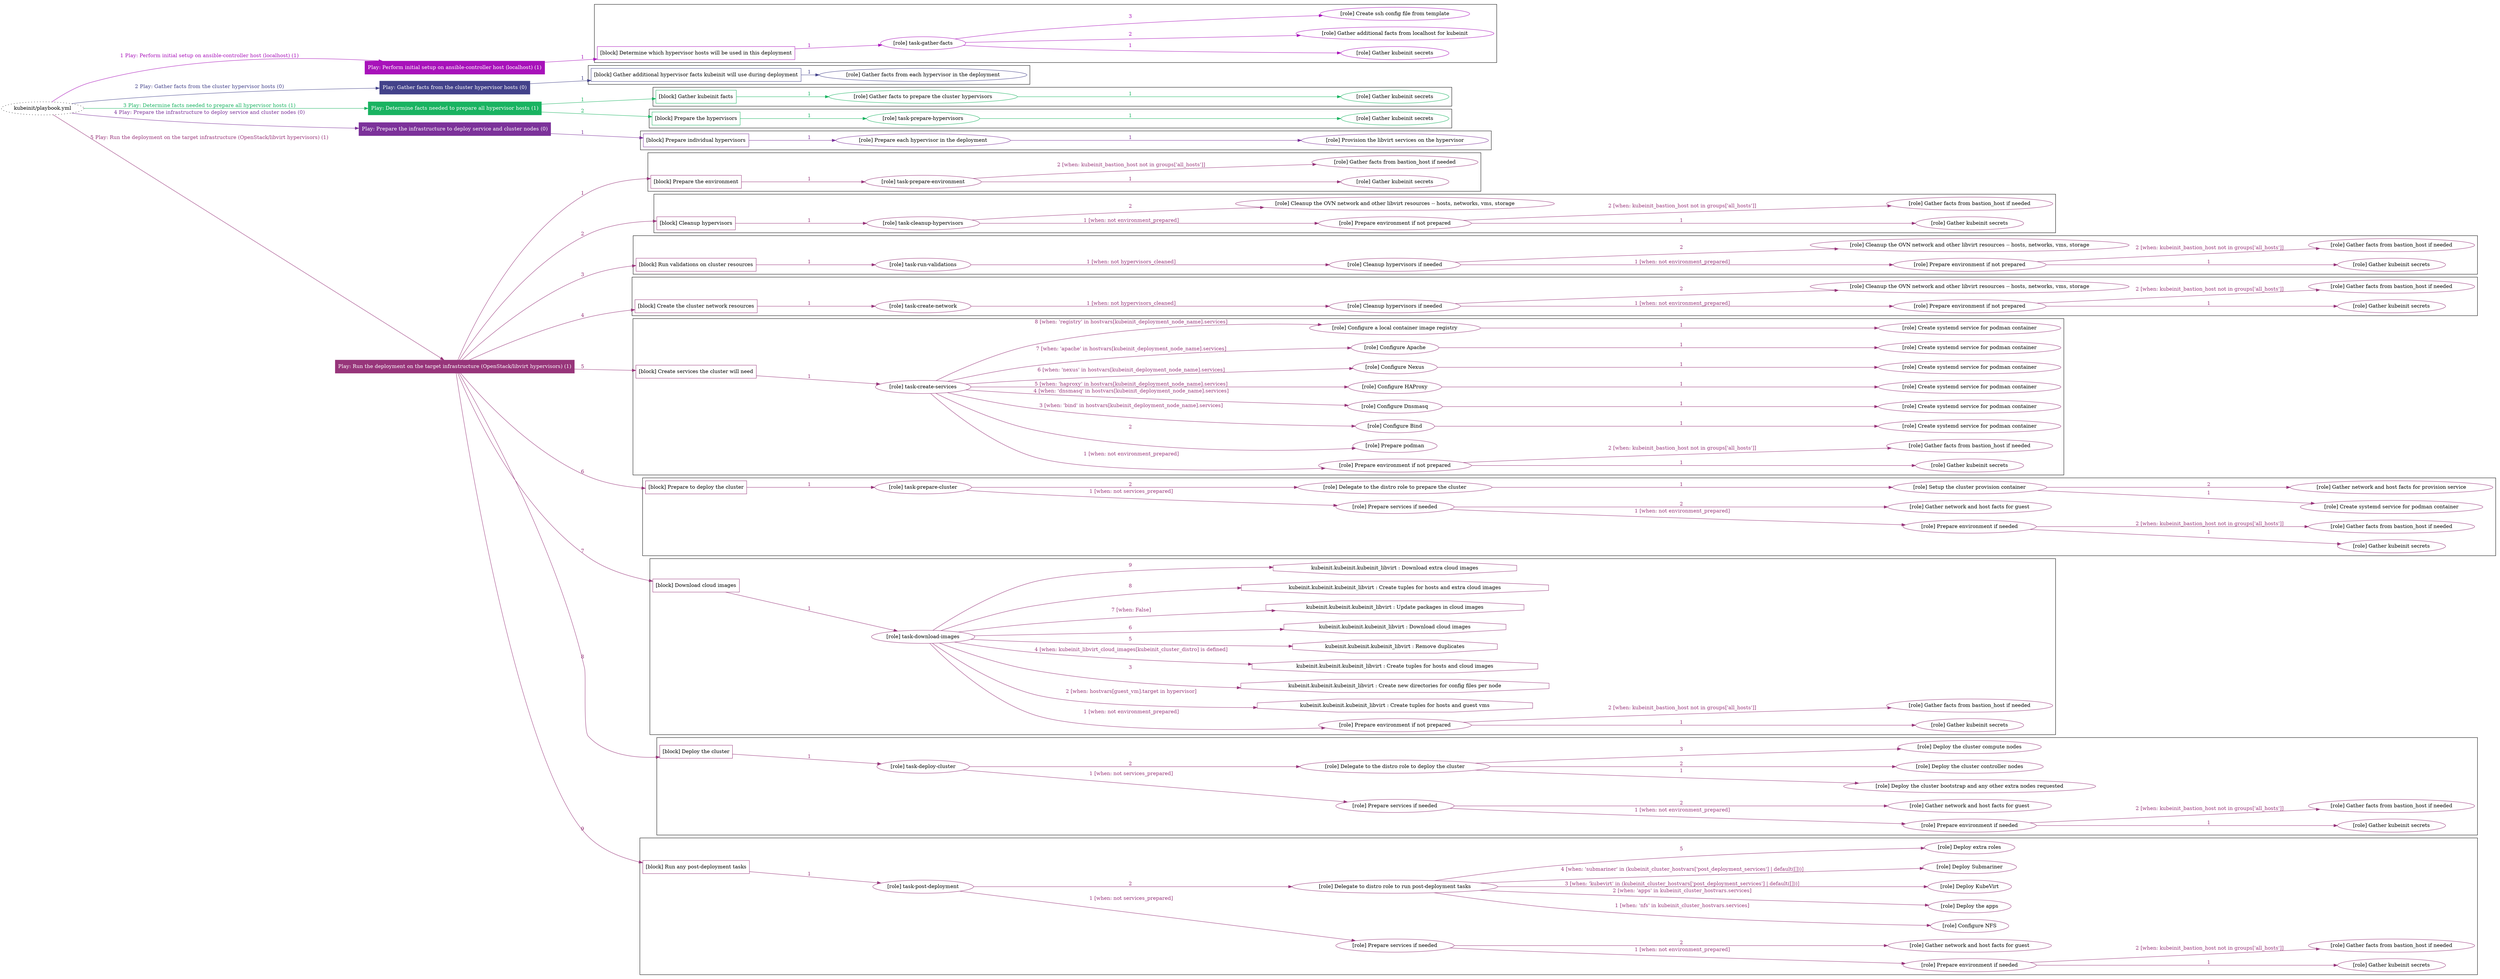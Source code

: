 digraph {
	graph [concentrate=true ordering=in rankdir=LR ratio=fill]
	edge [esep=5 sep=10]
	"kubeinit/playbook.yml" [URL="/home/runner/work/kubeinit/kubeinit/kubeinit/playbook.yml" id=playbook_7c2cb557 style=dotted]
	"kubeinit/playbook.yml" -> play_f5913c04 [label="1 Play: Perform initial setup on ansible-controller host (localhost) (1)" color="#a812ba" fontcolor="#a812ba" id=edge_play_f5913c04 labeltooltip="1 Play: Perform initial setup on ansible-controller host (localhost) (1)" tooltip="1 Play: Perform initial setup on ansible-controller host (localhost) (1)"]
	subgraph "Play: Perform initial setup on ansible-controller host (localhost) (1)" {
		play_f5913c04 [label="Play: Perform initial setup on ansible-controller host (localhost) (1)" URL="/home/runner/work/kubeinit/kubeinit/kubeinit/playbook.yml" color="#a812ba" fontcolor="#ffffff" id=play_f5913c04 shape=box style=filled tooltip=localhost]
		play_f5913c04 -> block_0d372b5a [label=1 color="#a812ba" fontcolor="#a812ba" id=edge_block_0d372b5a labeltooltip=1 tooltip=1]
		subgraph cluster_block_0d372b5a {
			block_0d372b5a [label="[block] Determine which hypervisor hosts will be used in this deployment" URL="/home/runner/work/kubeinit/kubeinit/kubeinit/playbook.yml" color="#a812ba" id=block_0d372b5a labeltooltip="Determine which hypervisor hosts will be used in this deployment" shape=box tooltip="Determine which hypervisor hosts will be used in this deployment"]
			block_0d372b5a -> role_929988fe [label="1 " color="#a812ba" fontcolor="#a812ba" id=edge_role_929988fe labeltooltip="1 " tooltip="1 "]
			subgraph "task-gather-facts" {
				role_929988fe [label="[role] task-gather-facts" URL="/home/runner/work/kubeinit/kubeinit/kubeinit/playbook.yml" color="#a812ba" id=role_929988fe tooltip="task-gather-facts"]
				role_929988fe -> role_ef85618a [label="1 " color="#a812ba" fontcolor="#a812ba" id=edge_role_ef85618a labeltooltip="1 " tooltip="1 "]
				subgraph "Gather kubeinit secrets" {
					role_ef85618a [label="[role] Gather kubeinit secrets" URL="/home/runner/.ansible/collections/ansible_collections/kubeinit/kubeinit/roles/kubeinit_prepare/tasks/build_hypervisors_group.yml" color="#a812ba" id=role_ef85618a tooltip="Gather kubeinit secrets"]
				}
				role_929988fe -> role_1438eef4 [label="2 " color="#a812ba" fontcolor="#a812ba" id=edge_role_1438eef4 labeltooltip="2 " tooltip="2 "]
				subgraph "Gather additional facts from localhost for kubeinit" {
					role_1438eef4 [label="[role] Gather additional facts from localhost for kubeinit" URL="/home/runner/.ansible/collections/ansible_collections/kubeinit/kubeinit/roles/kubeinit_prepare/tasks/build_hypervisors_group.yml" color="#a812ba" id=role_1438eef4 tooltip="Gather additional facts from localhost for kubeinit"]
				}
				role_929988fe -> role_e8834f69 [label="3 " color="#a812ba" fontcolor="#a812ba" id=edge_role_e8834f69 labeltooltip="3 " tooltip="3 "]
				subgraph "Create ssh config file from template" {
					role_e8834f69 [label="[role] Create ssh config file from template" URL="/home/runner/.ansible/collections/ansible_collections/kubeinit/kubeinit/roles/kubeinit_prepare/tasks/build_hypervisors_group.yml" color="#a812ba" id=role_e8834f69 tooltip="Create ssh config file from template"]
				}
			}
		}
	}
	"kubeinit/playbook.yml" -> play_f0b939d7 [label="2 Play: Gather facts from the cluster hypervisor hosts (0)" color="#43428a" fontcolor="#43428a" id=edge_play_f0b939d7 labeltooltip="2 Play: Gather facts from the cluster hypervisor hosts (0)" tooltip="2 Play: Gather facts from the cluster hypervisor hosts (0)"]
	subgraph "Play: Gather facts from the cluster hypervisor hosts (0)" {
		play_f0b939d7 [label="Play: Gather facts from the cluster hypervisor hosts (0)" URL="/home/runner/work/kubeinit/kubeinit/kubeinit/playbook.yml" color="#43428a" fontcolor="#ffffff" id=play_f0b939d7 shape=box style=filled tooltip="Play: Gather facts from the cluster hypervisor hosts (0)"]
		play_f0b939d7 -> block_9dbb2e3b [label=1 color="#43428a" fontcolor="#43428a" id=edge_block_9dbb2e3b labeltooltip=1 tooltip=1]
		subgraph cluster_block_9dbb2e3b {
			block_9dbb2e3b [label="[block] Gather additional hypervisor facts kubeinit will use during deployment" URL="/home/runner/work/kubeinit/kubeinit/kubeinit/playbook.yml" color="#43428a" id=block_9dbb2e3b labeltooltip="Gather additional hypervisor facts kubeinit will use during deployment" shape=box tooltip="Gather additional hypervisor facts kubeinit will use during deployment"]
			block_9dbb2e3b -> role_40853792 [label="1 " color="#43428a" fontcolor="#43428a" id=edge_role_40853792 labeltooltip="1 " tooltip="1 "]
			subgraph "Gather facts from each hypervisor in the deployment" {
				role_40853792 [label="[role] Gather facts from each hypervisor in the deployment" URL="/home/runner/work/kubeinit/kubeinit/kubeinit/playbook.yml" color="#43428a" id=role_40853792 tooltip="Gather facts from each hypervisor in the deployment"]
			}
		}
	}
	"kubeinit/playbook.yml" -> play_0d87ff1e [label="3 Play: Determine facts needed to prepare all hypervisor hosts (1)" color="#19b361" fontcolor="#19b361" id=edge_play_0d87ff1e labeltooltip="3 Play: Determine facts needed to prepare all hypervisor hosts (1)" tooltip="3 Play: Determine facts needed to prepare all hypervisor hosts (1)"]
	subgraph "Play: Determine facts needed to prepare all hypervisor hosts (1)" {
		play_0d87ff1e [label="Play: Determine facts needed to prepare all hypervisor hosts (1)" URL="/home/runner/work/kubeinit/kubeinit/kubeinit/playbook.yml" color="#19b361" fontcolor="#ffffff" id=play_0d87ff1e shape=box style=filled tooltip=localhost]
		play_0d87ff1e -> block_e0648376 [label=1 color="#19b361" fontcolor="#19b361" id=edge_block_e0648376 labeltooltip=1 tooltip=1]
		subgraph cluster_block_e0648376 {
			block_e0648376 [label="[block] Gather kubeinit facts" URL="/home/runner/work/kubeinit/kubeinit/kubeinit/playbook.yml" color="#19b361" id=block_e0648376 labeltooltip="Gather kubeinit facts" shape=box tooltip="Gather kubeinit facts"]
			block_e0648376 -> role_4e6a7290 [label="1 " color="#19b361" fontcolor="#19b361" id=edge_role_4e6a7290 labeltooltip="1 " tooltip="1 "]
			subgraph "Gather facts to prepare the cluster hypervisors" {
				role_4e6a7290 [label="[role] Gather facts to prepare the cluster hypervisors" URL="/home/runner/work/kubeinit/kubeinit/kubeinit/playbook.yml" color="#19b361" id=role_4e6a7290 tooltip="Gather facts to prepare the cluster hypervisors"]
				role_4e6a7290 -> role_63158837 [label="1 " color="#19b361" fontcolor="#19b361" id=edge_role_63158837 labeltooltip="1 " tooltip="1 "]
				subgraph "Gather kubeinit secrets" {
					role_63158837 [label="[role] Gather kubeinit secrets" URL="/home/runner/.ansible/collections/ansible_collections/kubeinit/kubeinit/roles/kubeinit_prepare/tasks/gather_kubeinit_facts.yml" color="#19b361" id=role_63158837 tooltip="Gather kubeinit secrets"]
				}
			}
		}
		play_0d87ff1e -> block_f190f725 [label=2 color="#19b361" fontcolor="#19b361" id=edge_block_f190f725 labeltooltip=2 tooltip=2]
		subgraph cluster_block_f190f725 {
			block_f190f725 [label="[block] Prepare the hypervisors" URL="/home/runner/work/kubeinit/kubeinit/kubeinit/playbook.yml" color="#19b361" id=block_f190f725 labeltooltip="Prepare the hypervisors" shape=box tooltip="Prepare the hypervisors"]
			block_f190f725 -> role_70a16d23 [label="1 " color="#19b361" fontcolor="#19b361" id=edge_role_70a16d23 labeltooltip="1 " tooltip="1 "]
			subgraph "task-prepare-hypervisors" {
				role_70a16d23 [label="[role] task-prepare-hypervisors" URL="/home/runner/work/kubeinit/kubeinit/kubeinit/playbook.yml" color="#19b361" id=role_70a16d23 tooltip="task-prepare-hypervisors"]
				role_70a16d23 -> role_1b05d960 [label="1 " color="#19b361" fontcolor="#19b361" id=edge_role_1b05d960 labeltooltip="1 " tooltip="1 "]
				subgraph "Gather kubeinit secrets" {
					role_1b05d960 [label="[role] Gather kubeinit secrets" URL="/home/runner/.ansible/collections/ansible_collections/kubeinit/kubeinit/roles/kubeinit_prepare/tasks/gather_kubeinit_facts.yml" color="#19b361" id=role_1b05d960 tooltip="Gather kubeinit secrets"]
				}
			}
		}
	}
	"kubeinit/playbook.yml" -> play_e5f61271 [label="4 Play: Prepare the infrastructure to deploy service and cluster nodes (0)" color="#7c329a" fontcolor="#7c329a" id=edge_play_e5f61271 labeltooltip="4 Play: Prepare the infrastructure to deploy service and cluster nodes (0)" tooltip="4 Play: Prepare the infrastructure to deploy service and cluster nodes (0)"]
	subgraph "Play: Prepare the infrastructure to deploy service and cluster nodes (0)" {
		play_e5f61271 [label="Play: Prepare the infrastructure to deploy service and cluster nodes (0)" URL="/home/runner/work/kubeinit/kubeinit/kubeinit/playbook.yml" color="#7c329a" fontcolor="#ffffff" id=play_e5f61271 shape=box style=filled tooltip="Play: Prepare the infrastructure to deploy service and cluster nodes (0)"]
		play_e5f61271 -> block_a9e104b2 [label=1 color="#7c329a" fontcolor="#7c329a" id=edge_block_a9e104b2 labeltooltip=1 tooltip=1]
		subgraph cluster_block_a9e104b2 {
			block_a9e104b2 [label="[block] Prepare individual hypervisors" URL="/home/runner/work/kubeinit/kubeinit/kubeinit/playbook.yml" color="#7c329a" id=block_a9e104b2 labeltooltip="Prepare individual hypervisors" shape=box tooltip="Prepare individual hypervisors"]
			block_a9e104b2 -> role_714c70bd [label="1 " color="#7c329a" fontcolor="#7c329a" id=edge_role_714c70bd labeltooltip="1 " tooltip="1 "]
			subgraph "Prepare each hypervisor in the deployment" {
				role_714c70bd [label="[role] Prepare each hypervisor in the deployment" URL="/home/runner/work/kubeinit/kubeinit/kubeinit/playbook.yml" color="#7c329a" id=role_714c70bd tooltip="Prepare each hypervisor in the deployment"]
				role_714c70bd -> role_4a79166b [label="1 " color="#7c329a" fontcolor="#7c329a" id=edge_role_4a79166b labeltooltip="1 " tooltip="1 "]
				subgraph "Provision the libvirt services on the hypervisor" {
					role_4a79166b [label="[role] Provision the libvirt services on the hypervisor" URL="/home/runner/.ansible/collections/ansible_collections/kubeinit/kubeinit/roles/kubeinit_prepare/tasks/prepare_hypervisor.yml" color="#7c329a" id=role_4a79166b tooltip="Provision the libvirt services on the hypervisor"]
				}
			}
		}
	}
	"kubeinit/playbook.yml" -> play_18aa491a [label="5 Play: Run the deployment on the target infrastructure (OpenStack/libvirt hypervisors) (1)" color="#97357a" fontcolor="#97357a" id=edge_play_18aa491a labeltooltip="5 Play: Run the deployment on the target infrastructure (OpenStack/libvirt hypervisors) (1)" tooltip="5 Play: Run the deployment on the target infrastructure (OpenStack/libvirt hypervisors) (1)"]
	subgraph "Play: Run the deployment on the target infrastructure (OpenStack/libvirt hypervisors) (1)" {
		play_18aa491a [label="Play: Run the deployment on the target infrastructure (OpenStack/libvirt hypervisors) (1)" URL="/home/runner/work/kubeinit/kubeinit/kubeinit/playbook.yml" color="#97357a" fontcolor="#ffffff" id=play_18aa491a shape=box style=filled tooltip=localhost]
		play_18aa491a -> block_7eb02a3d [label=1 color="#97357a" fontcolor="#97357a" id=edge_block_7eb02a3d labeltooltip=1 tooltip=1]
		subgraph cluster_block_7eb02a3d {
			block_7eb02a3d [label="[block] Prepare the environment" URL="/home/runner/work/kubeinit/kubeinit/kubeinit/playbook.yml" color="#97357a" id=block_7eb02a3d labeltooltip="Prepare the environment" shape=box tooltip="Prepare the environment"]
			block_7eb02a3d -> role_794b865c [label="1 " color="#97357a" fontcolor="#97357a" id=edge_role_794b865c labeltooltip="1 " tooltip="1 "]
			subgraph "task-prepare-environment" {
				role_794b865c [label="[role] task-prepare-environment" URL="/home/runner/work/kubeinit/kubeinit/kubeinit/playbook.yml" color="#97357a" id=role_794b865c tooltip="task-prepare-environment"]
				role_794b865c -> role_6587f2d0 [label="1 " color="#97357a" fontcolor="#97357a" id=edge_role_6587f2d0 labeltooltip="1 " tooltip="1 "]
				subgraph "Gather kubeinit secrets" {
					role_6587f2d0 [label="[role] Gather kubeinit secrets" URL="/home/runner/.ansible/collections/ansible_collections/kubeinit/kubeinit/roles/kubeinit_prepare/tasks/gather_kubeinit_facts.yml" color="#97357a" id=role_6587f2d0 tooltip="Gather kubeinit secrets"]
				}
				role_794b865c -> role_cc74d097 [label="2 [when: kubeinit_bastion_host not in groups['all_hosts']]" color="#97357a" fontcolor="#97357a" id=edge_role_cc74d097 labeltooltip="2 [when: kubeinit_bastion_host not in groups['all_hosts']]" tooltip="2 [when: kubeinit_bastion_host not in groups['all_hosts']]"]
				subgraph "Gather facts from bastion_host if needed" {
					role_cc74d097 [label="[role] Gather facts from bastion_host if needed" URL="/home/runner/.ansible/collections/ansible_collections/kubeinit/kubeinit/roles/kubeinit_prepare/tasks/main.yml" color="#97357a" id=role_cc74d097 tooltip="Gather facts from bastion_host if needed"]
				}
			}
		}
		play_18aa491a -> block_63c0e32f [label=2 color="#97357a" fontcolor="#97357a" id=edge_block_63c0e32f labeltooltip=2 tooltip=2]
		subgraph cluster_block_63c0e32f {
			block_63c0e32f [label="[block] Cleanup hypervisors" URL="/home/runner/work/kubeinit/kubeinit/kubeinit/playbook.yml" color="#97357a" id=block_63c0e32f labeltooltip="Cleanup hypervisors" shape=box tooltip="Cleanup hypervisors"]
			block_63c0e32f -> role_97781899 [label="1 " color="#97357a" fontcolor="#97357a" id=edge_role_97781899 labeltooltip="1 " tooltip="1 "]
			subgraph "task-cleanup-hypervisors" {
				role_97781899 [label="[role] task-cleanup-hypervisors" URL="/home/runner/work/kubeinit/kubeinit/kubeinit/playbook.yml" color="#97357a" id=role_97781899 tooltip="task-cleanup-hypervisors"]
				role_97781899 -> role_c3eed574 [label="1 [when: not environment_prepared]" color="#97357a" fontcolor="#97357a" id=edge_role_c3eed574 labeltooltip="1 [when: not environment_prepared]" tooltip="1 [when: not environment_prepared]"]
				subgraph "Prepare environment if not prepared" {
					role_c3eed574 [label="[role] Prepare environment if not prepared" URL="/home/runner/.ansible/collections/ansible_collections/kubeinit/kubeinit/roles/kubeinit_libvirt/tasks/cleanup_hypervisors.yml" color="#97357a" id=role_c3eed574 tooltip="Prepare environment if not prepared"]
					role_c3eed574 -> role_b5920faf [label="1 " color="#97357a" fontcolor="#97357a" id=edge_role_b5920faf labeltooltip="1 " tooltip="1 "]
					subgraph "Gather kubeinit secrets" {
						role_b5920faf [label="[role] Gather kubeinit secrets" URL="/home/runner/.ansible/collections/ansible_collections/kubeinit/kubeinit/roles/kubeinit_prepare/tasks/gather_kubeinit_facts.yml" color="#97357a" id=role_b5920faf tooltip="Gather kubeinit secrets"]
					}
					role_c3eed574 -> role_1ab1a385 [label="2 [when: kubeinit_bastion_host not in groups['all_hosts']]" color="#97357a" fontcolor="#97357a" id=edge_role_1ab1a385 labeltooltip="2 [when: kubeinit_bastion_host not in groups['all_hosts']]" tooltip="2 [when: kubeinit_bastion_host not in groups['all_hosts']]"]
					subgraph "Gather facts from bastion_host if needed" {
						role_1ab1a385 [label="[role] Gather facts from bastion_host if needed" URL="/home/runner/.ansible/collections/ansible_collections/kubeinit/kubeinit/roles/kubeinit_prepare/tasks/main.yml" color="#97357a" id=role_1ab1a385 tooltip="Gather facts from bastion_host if needed"]
					}
				}
				role_97781899 -> role_9413c6b2 [label="2 " color="#97357a" fontcolor="#97357a" id=edge_role_9413c6b2 labeltooltip="2 " tooltip="2 "]
				subgraph "Cleanup the OVN network and other libvirt resources -- hosts, networks, vms, storage" {
					role_9413c6b2 [label="[role] Cleanup the OVN network and other libvirt resources -- hosts, networks, vms, storage" URL="/home/runner/.ansible/collections/ansible_collections/kubeinit/kubeinit/roles/kubeinit_libvirt/tasks/cleanup_hypervisors.yml" color="#97357a" id=role_9413c6b2 tooltip="Cleanup the OVN network and other libvirt resources -- hosts, networks, vms, storage"]
				}
			}
		}
		play_18aa491a -> block_01020bd8 [label=3 color="#97357a" fontcolor="#97357a" id=edge_block_01020bd8 labeltooltip=3 tooltip=3]
		subgraph cluster_block_01020bd8 {
			block_01020bd8 [label="[block] Run validations on cluster resources" URL="/home/runner/work/kubeinit/kubeinit/kubeinit/playbook.yml" color="#97357a" id=block_01020bd8 labeltooltip="Run validations on cluster resources" shape=box tooltip="Run validations on cluster resources"]
			block_01020bd8 -> role_9f76591e [label="1 " color="#97357a" fontcolor="#97357a" id=edge_role_9f76591e labeltooltip="1 " tooltip="1 "]
			subgraph "task-run-validations" {
				role_9f76591e [label="[role] task-run-validations" URL="/home/runner/work/kubeinit/kubeinit/kubeinit/playbook.yml" color="#97357a" id=role_9f76591e tooltip="task-run-validations"]
				role_9f76591e -> role_9e8bf801 [label="1 [when: not hypervisors_cleaned]" color="#97357a" fontcolor="#97357a" id=edge_role_9e8bf801 labeltooltip="1 [when: not hypervisors_cleaned]" tooltip="1 [when: not hypervisors_cleaned]"]
				subgraph "Cleanup hypervisors if needed" {
					role_9e8bf801 [label="[role] Cleanup hypervisors if needed" URL="/home/runner/.ansible/collections/ansible_collections/kubeinit/kubeinit/roles/kubeinit_validations/tasks/main.yml" color="#97357a" id=role_9e8bf801 tooltip="Cleanup hypervisors if needed"]
					role_9e8bf801 -> role_d498e90b [label="1 [when: not environment_prepared]" color="#97357a" fontcolor="#97357a" id=edge_role_d498e90b labeltooltip="1 [when: not environment_prepared]" tooltip="1 [when: not environment_prepared]"]
					subgraph "Prepare environment if not prepared" {
						role_d498e90b [label="[role] Prepare environment if not prepared" URL="/home/runner/.ansible/collections/ansible_collections/kubeinit/kubeinit/roles/kubeinit_libvirt/tasks/cleanup_hypervisors.yml" color="#97357a" id=role_d498e90b tooltip="Prepare environment if not prepared"]
						role_d498e90b -> role_97bc1c6c [label="1 " color="#97357a" fontcolor="#97357a" id=edge_role_97bc1c6c labeltooltip="1 " tooltip="1 "]
						subgraph "Gather kubeinit secrets" {
							role_97bc1c6c [label="[role] Gather kubeinit secrets" URL="/home/runner/.ansible/collections/ansible_collections/kubeinit/kubeinit/roles/kubeinit_prepare/tasks/gather_kubeinit_facts.yml" color="#97357a" id=role_97bc1c6c tooltip="Gather kubeinit secrets"]
						}
						role_d498e90b -> role_e606c9bc [label="2 [when: kubeinit_bastion_host not in groups['all_hosts']]" color="#97357a" fontcolor="#97357a" id=edge_role_e606c9bc labeltooltip="2 [when: kubeinit_bastion_host not in groups['all_hosts']]" tooltip="2 [when: kubeinit_bastion_host not in groups['all_hosts']]"]
						subgraph "Gather facts from bastion_host if needed" {
							role_e606c9bc [label="[role] Gather facts from bastion_host if needed" URL="/home/runner/.ansible/collections/ansible_collections/kubeinit/kubeinit/roles/kubeinit_prepare/tasks/main.yml" color="#97357a" id=role_e606c9bc tooltip="Gather facts from bastion_host if needed"]
						}
					}
					role_9e8bf801 -> role_46ce8d80 [label="2 " color="#97357a" fontcolor="#97357a" id=edge_role_46ce8d80 labeltooltip="2 " tooltip="2 "]
					subgraph "Cleanup the OVN network and other libvirt resources -- hosts, networks, vms, storage" {
						role_46ce8d80 [label="[role] Cleanup the OVN network and other libvirt resources -- hosts, networks, vms, storage" URL="/home/runner/.ansible/collections/ansible_collections/kubeinit/kubeinit/roles/kubeinit_libvirt/tasks/cleanup_hypervisors.yml" color="#97357a" id=role_46ce8d80 tooltip="Cleanup the OVN network and other libvirt resources -- hosts, networks, vms, storage"]
					}
				}
			}
		}
		play_18aa491a -> block_b7b9a50c [label=4 color="#97357a" fontcolor="#97357a" id=edge_block_b7b9a50c labeltooltip=4 tooltip=4]
		subgraph cluster_block_b7b9a50c {
			block_b7b9a50c [label="[block] Create the cluster network resources" URL="/home/runner/work/kubeinit/kubeinit/kubeinit/playbook.yml" color="#97357a" id=block_b7b9a50c labeltooltip="Create the cluster network resources" shape=box tooltip="Create the cluster network resources"]
			block_b7b9a50c -> role_8754f314 [label="1 " color="#97357a" fontcolor="#97357a" id=edge_role_8754f314 labeltooltip="1 " tooltip="1 "]
			subgraph "task-create-network" {
				role_8754f314 [label="[role] task-create-network" URL="/home/runner/work/kubeinit/kubeinit/kubeinit/playbook.yml" color="#97357a" id=role_8754f314 tooltip="task-create-network"]
				role_8754f314 -> role_42416fe6 [label="1 [when: not hypervisors_cleaned]" color="#97357a" fontcolor="#97357a" id=edge_role_42416fe6 labeltooltip="1 [when: not hypervisors_cleaned]" tooltip="1 [when: not hypervisors_cleaned]"]
				subgraph "Cleanup hypervisors if needed" {
					role_42416fe6 [label="[role] Cleanup hypervisors if needed" URL="/home/runner/.ansible/collections/ansible_collections/kubeinit/kubeinit/roles/kubeinit_libvirt/tasks/create_network.yml" color="#97357a" id=role_42416fe6 tooltip="Cleanup hypervisors if needed"]
					role_42416fe6 -> role_9e377109 [label="1 [when: not environment_prepared]" color="#97357a" fontcolor="#97357a" id=edge_role_9e377109 labeltooltip="1 [when: not environment_prepared]" tooltip="1 [when: not environment_prepared]"]
					subgraph "Prepare environment if not prepared" {
						role_9e377109 [label="[role] Prepare environment if not prepared" URL="/home/runner/.ansible/collections/ansible_collections/kubeinit/kubeinit/roles/kubeinit_libvirt/tasks/cleanup_hypervisors.yml" color="#97357a" id=role_9e377109 tooltip="Prepare environment if not prepared"]
						role_9e377109 -> role_cf0d9296 [label="1 " color="#97357a" fontcolor="#97357a" id=edge_role_cf0d9296 labeltooltip="1 " tooltip="1 "]
						subgraph "Gather kubeinit secrets" {
							role_cf0d9296 [label="[role] Gather kubeinit secrets" URL="/home/runner/.ansible/collections/ansible_collections/kubeinit/kubeinit/roles/kubeinit_prepare/tasks/gather_kubeinit_facts.yml" color="#97357a" id=role_cf0d9296 tooltip="Gather kubeinit secrets"]
						}
						role_9e377109 -> role_966db434 [label="2 [when: kubeinit_bastion_host not in groups['all_hosts']]" color="#97357a" fontcolor="#97357a" id=edge_role_966db434 labeltooltip="2 [when: kubeinit_bastion_host not in groups['all_hosts']]" tooltip="2 [when: kubeinit_bastion_host not in groups['all_hosts']]"]
						subgraph "Gather facts from bastion_host if needed" {
							role_966db434 [label="[role] Gather facts from bastion_host if needed" URL="/home/runner/.ansible/collections/ansible_collections/kubeinit/kubeinit/roles/kubeinit_prepare/tasks/main.yml" color="#97357a" id=role_966db434 tooltip="Gather facts from bastion_host if needed"]
						}
					}
					role_42416fe6 -> role_360e0cad [label="2 " color="#97357a" fontcolor="#97357a" id=edge_role_360e0cad labeltooltip="2 " tooltip="2 "]
					subgraph "Cleanup the OVN network and other libvirt resources -- hosts, networks, vms, storage" {
						role_360e0cad [label="[role] Cleanup the OVN network and other libvirt resources -- hosts, networks, vms, storage" URL="/home/runner/.ansible/collections/ansible_collections/kubeinit/kubeinit/roles/kubeinit_libvirt/tasks/cleanup_hypervisors.yml" color="#97357a" id=role_360e0cad tooltip="Cleanup the OVN network and other libvirt resources -- hosts, networks, vms, storage"]
					}
				}
			}
		}
		play_18aa491a -> block_bc460035 [label=5 color="#97357a" fontcolor="#97357a" id=edge_block_bc460035 labeltooltip=5 tooltip=5]
		subgraph cluster_block_bc460035 {
			block_bc460035 [label="[block] Create services the cluster will need" URL="/home/runner/work/kubeinit/kubeinit/kubeinit/playbook.yml" color="#97357a" id=block_bc460035 labeltooltip="Create services the cluster will need" shape=box tooltip="Create services the cluster will need"]
			block_bc460035 -> role_035e1b4c [label="1 " color="#97357a" fontcolor="#97357a" id=edge_role_035e1b4c labeltooltip="1 " tooltip="1 "]
			subgraph "task-create-services" {
				role_035e1b4c [label="[role] task-create-services" URL="/home/runner/work/kubeinit/kubeinit/kubeinit/playbook.yml" color="#97357a" id=role_035e1b4c tooltip="task-create-services"]
				role_035e1b4c -> role_1e257025 [label="1 [when: not environment_prepared]" color="#97357a" fontcolor="#97357a" id=edge_role_1e257025 labeltooltip="1 [when: not environment_prepared]" tooltip="1 [when: not environment_prepared]"]
				subgraph "Prepare environment if not prepared" {
					role_1e257025 [label="[role] Prepare environment if not prepared" URL="/home/runner/.ansible/collections/ansible_collections/kubeinit/kubeinit/roles/kubeinit_services/tasks/main.yml" color="#97357a" id=role_1e257025 tooltip="Prepare environment if not prepared"]
					role_1e257025 -> role_c388ee96 [label="1 " color="#97357a" fontcolor="#97357a" id=edge_role_c388ee96 labeltooltip="1 " tooltip="1 "]
					subgraph "Gather kubeinit secrets" {
						role_c388ee96 [label="[role] Gather kubeinit secrets" URL="/home/runner/.ansible/collections/ansible_collections/kubeinit/kubeinit/roles/kubeinit_prepare/tasks/gather_kubeinit_facts.yml" color="#97357a" id=role_c388ee96 tooltip="Gather kubeinit secrets"]
					}
					role_1e257025 -> role_778f72fd [label="2 [when: kubeinit_bastion_host not in groups['all_hosts']]" color="#97357a" fontcolor="#97357a" id=edge_role_778f72fd labeltooltip="2 [when: kubeinit_bastion_host not in groups['all_hosts']]" tooltip="2 [when: kubeinit_bastion_host not in groups['all_hosts']]"]
					subgraph "Gather facts from bastion_host if needed" {
						role_778f72fd [label="[role] Gather facts from bastion_host if needed" URL="/home/runner/.ansible/collections/ansible_collections/kubeinit/kubeinit/roles/kubeinit_prepare/tasks/main.yml" color="#97357a" id=role_778f72fd tooltip="Gather facts from bastion_host if needed"]
					}
				}
				role_035e1b4c -> role_178a6f12 [label="2 " color="#97357a" fontcolor="#97357a" id=edge_role_178a6f12 labeltooltip="2 " tooltip="2 "]
				subgraph "Prepare podman" {
					role_178a6f12 [label="[role] Prepare podman" URL="/home/runner/.ansible/collections/ansible_collections/kubeinit/kubeinit/roles/kubeinit_services/tasks/00_create_service_pod.yml" color="#97357a" id=role_178a6f12 tooltip="Prepare podman"]
				}
				role_035e1b4c -> role_64d61df3 [label="3 [when: 'bind' in hostvars[kubeinit_deployment_node_name].services]" color="#97357a" fontcolor="#97357a" id=edge_role_64d61df3 labeltooltip="3 [when: 'bind' in hostvars[kubeinit_deployment_node_name].services]" tooltip="3 [when: 'bind' in hostvars[kubeinit_deployment_node_name].services]"]
				subgraph "Configure Bind" {
					role_64d61df3 [label="[role] Configure Bind" URL="/home/runner/.ansible/collections/ansible_collections/kubeinit/kubeinit/roles/kubeinit_services/tasks/start_services_containers.yml" color="#97357a" id=role_64d61df3 tooltip="Configure Bind"]
					role_64d61df3 -> role_dd509708 [label="1 " color="#97357a" fontcolor="#97357a" id=edge_role_dd509708 labeltooltip="1 " tooltip="1 "]
					subgraph "Create systemd service for podman container" {
						role_dd509708 [label="[role] Create systemd service for podman container" URL="/home/runner/.ansible/collections/ansible_collections/kubeinit/kubeinit/roles/kubeinit_bind/tasks/main.yml" color="#97357a" id=role_dd509708 tooltip="Create systemd service for podman container"]
					}
				}
				role_035e1b4c -> role_5c026f2f [label="4 [when: 'dnsmasq' in hostvars[kubeinit_deployment_node_name].services]" color="#97357a" fontcolor="#97357a" id=edge_role_5c026f2f labeltooltip="4 [when: 'dnsmasq' in hostvars[kubeinit_deployment_node_name].services]" tooltip="4 [when: 'dnsmasq' in hostvars[kubeinit_deployment_node_name].services]"]
				subgraph "Configure Dnsmasq" {
					role_5c026f2f [label="[role] Configure Dnsmasq" URL="/home/runner/.ansible/collections/ansible_collections/kubeinit/kubeinit/roles/kubeinit_services/tasks/start_services_containers.yml" color="#97357a" id=role_5c026f2f tooltip="Configure Dnsmasq"]
					role_5c026f2f -> role_0e59ed98 [label="1 " color="#97357a" fontcolor="#97357a" id=edge_role_0e59ed98 labeltooltip="1 " tooltip="1 "]
					subgraph "Create systemd service for podman container" {
						role_0e59ed98 [label="[role] Create systemd service for podman container" URL="/home/runner/.ansible/collections/ansible_collections/kubeinit/kubeinit/roles/kubeinit_dnsmasq/tasks/main.yml" color="#97357a" id=role_0e59ed98 tooltip="Create systemd service for podman container"]
					}
				}
				role_035e1b4c -> role_124fc795 [label="5 [when: 'haproxy' in hostvars[kubeinit_deployment_node_name].services]" color="#97357a" fontcolor="#97357a" id=edge_role_124fc795 labeltooltip="5 [when: 'haproxy' in hostvars[kubeinit_deployment_node_name].services]" tooltip="5 [when: 'haproxy' in hostvars[kubeinit_deployment_node_name].services]"]
				subgraph "Configure HAProxy" {
					role_124fc795 [label="[role] Configure HAProxy" URL="/home/runner/.ansible/collections/ansible_collections/kubeinit/kubeinit/roles/kubeinit_services/tasks/start_services_containers.yml" color="#97357a" id=role_124fc795 tooltip="Configure HAProxy"]
					role_124fc795 -> role_478ce046 [label="1 " color="#97357a" fontcolor="#97357a" id=edge_role_478ce046 labeltooltip="1 " tooltip="1 "]
					subgraph "Create systemd service for podman container" {
						role_478ce046 [label="[role] Create systemd service for podman container" URL="/home/runner/.ansible/collections/ansible_collections/kubeinit/kubeinit/roles/kubeinit_haproxy/tasks/main.yml" color="#97357a" id=role_478ce046 tooltip="Create systemd service for podman container"]
					}
				}
				role_035e1b4c -> role_90878e55 [label="6 [when: 'nexus' in hostvars[kubeinit_deployment_node_name].services]" color="#97357a" fontcolor="#97357a" id=edge_role_90878e55 labeltooltip="6 [when: 'nexus' in hostvars[kubeinit_deployment_node_name].services]" tooltip="6 [when: 'nexus' in hostvars[kubeinit_deployment_node_name].services]"]
				subgraph "Configure Nexus" {
					role_90878e55 [label="[role] Configure Nexus" URL="/home/runner/.ansible/collections/ansible_collections/kubeinit/kubeinit/roles/kubeinit_services/tasks/start_services_containers.yml" color="#97357a" id=role_90878e55 tooltip="Configure Nexus"]
					role_90878e55 -> role_a1b1eba5 [label="1 " color="#97357a" fontcolor="#97357a" id=edge_role_a1b1eba5 labeltooltip="1 " tooltip="1 "]
					subgraph "Create systemd service for podman container" {
						role_a1b1eba5 [label="[role] Create systemd service for podman container" URL="/home/runner/.ansible/collections/ansible_collections/kubeinit/kubeinit/roles/kubeinit_nexus/tasks/main.yml" color="#97357a" id=role_a1b1eba5 tooltip="Create systemd service for podman container"]
					}
				}
				role_035e1b4c -> role_b75ac754 [label="7 [when: 'apache' in hostvars[kubeinit_deployment_node_name].services]" color="#97357a" fontcolor="#97357a" id=edge_role_b75ac754 labeltooltip="7 [when: 'apache' in hostvars[kubeinit_deployment_node_name].services]" tooltip="7 [when: 'apache' in hostvars[kubeinit_deployment_node_name].services]"]
				subgraph "Configure Apache" {
					role_b75ac754 [label="[role] Configure Apache" URL="/home/runner/.ansible/collections/ansible_collections/kubeinit/kubeinit/roles/kubeinit_services/tasks/start_services_containers.yml" color="#97357a" id=role_b75ac754 tooltip="Configure Apache"]
					role_b75ac754 -> role_b33c5fb0 [label="1 " color="#97357a" fontcolor="#97357a" id=edge_role_b33c5fb0 labeltooltip="1 " tooltip="1 "]
					subgraph "Create systemd service for podman container" {
						role_b33c5fb0 [label="[role] Create systemd service for podman container" URL="/home/runner/.ansible/collections/ansible_collections/kubeinit/kubeinit/roles/kubeinit_apache/tasks/main.yml" color="#97357a" id=role_b33c5fb0 tooltip="Create systemd service for podman container"]
					}
				}
				role_035e1b4c -> role_72ea93e8 [label="8 [when: 'registry' in hostvars[kubeinit_deployment_node_name].services]" color="#97357a" fontcolor="#97357a" id=edge_role_72ea93e8 labeltooltip="8 [when: 'registry' in hostvars[kubeinit_deployment_node_name].services]" tooltip="8 [when: 'registry' in hostvars[kubeinit_deployment_node_name].services]"]
				subgraph "Configure a local container image registry" {
					role_72ea93e8 [label="[role] Configure a local container image registry" URL="/home/runner/.ansible/collections/ansible_collections/kubeinit/kubeinit/roles/kubeinit_services/tasks/start_services_containers.yml" color="#97357a" id=role_72ea93e8 tooltip="Configure a local container image registry"]
					role_72ea93e8 -> role_0d363485 [label="1 " color="#97357a" fontcolor="#97357a" id=edge_role_0d363485 labeltooltip="1 " tooltip="1 "]
					subgraph "Create systemd service for podman container" {
						role_0d363485 [label="[role] Create systemd service for podman container" URL="/home/runner/.ansible/collections/ansible_collections/kubeinit/kubeinit/roles/kubeinit_registry/tasks/main.yml" color="#97357a" id=role_0d363485 tooltip="Create systemd service for podman container"]
					}
				}
			}
		}
		play_18aa491a -> block_3297bfd4 [label=6 color="#97357a" fontcolor="#97357a" id=edge_block_3297bfd4 labeltooltip=6 tooltip=6]
		subgraph cluster_block_3297bfd4 {
			block_3297bfd4 [label="[block] Prepare to deploy the cluster" URL="/home/runner/work/kubeinit/kubeinit/kubeinit/playbook.yml" color="#97357a" id=block_3297bfd4 labeltooltip="Prepare to deploy the cluster" shape=box tooltip="Prepare to deploy the cluster"]
			block_3297bfd4 -> role_268ec160 [label="1 " color="#97357a" fontcolor="#97357a" id=edge_role_268ec160 labeltooltip="1 " tooltip="1 "]
			subgraph "task-prepare-cluster" {
				role_268ec160 [label="[role] task-prepare-cluster" URL="/home/runner/work/kubeinit/kubeinit/kubeinit/playbook.yml" color="#97357a" id=role_268ec160 tooltip="task-prepare-cluster"]
				role_268ec160 -> role_9f680ed2 [label="1 [when: not services_prepared]" color="#97357a" fontcolor="#97357a" id=edge_role_9f680ed2 labeltooltip="1 [when: not services_prepared]" tooltip="1 [when: not services_prepared]"]
				subgraph "Prepare services if needed" {
					role_9f680ed2 [label="[role] Prepare services if needed" URL="/home/runner/.ansible/collections/ansible_collections/kubeinit/kubeinit/roles/kubeinit_prepare/tasks/prepare_cluster.yml" color="#97357a" id=role_9f680ed2 tooltip="Prepare services if needed"]
					role_9f680ed2 -> role_ffb2b534 [label="1 [when: not environment_prepared]" color="#97357a" fontcolor="#97357a" id=edge_role_ffb2b534 labeltooltip="1 [when: not environment_prepared]" tooltip="1 [when: not environment_prepared]"]
					subgraph "Prepare environment if needed" {
						role_ffb2b534 [label="[role] Prepare environment if needed" URL="/home/runner/.ansible/collections/ansible_collections/kubeinit/kubeinit/roles/kubeinit_services/tasks/prepare_services.yml" color="#97357a" id=role_ffb2b534 tooltip="Prepare environment if needed"]
						role_ffb2b534 -> role_13e58df0 [label="1 " color="#97357a" fontcolor="#97357a" id=edge_role_13e58df0 labeltooltip="1 " tooltip="1 "]
						subgraph "Gather kubeinit secrets" {
							role_13e58df0 [label="[role] Gather kubeinit secrets" URL="/home/runner/.ansible/collections/ansible_collections/kubeinit/kubeinit/roles/kubeinit_prepare/tasks/gather_kubeinit_facts.yml" color="#97357a" id=role_13e58df0 tooltip="Gather kubeinit secrets"]
						}
						role_ffb2b534 -> role_9016bdc2 [label="2 [when: kubeinit_bastion_host not in groups['all_hosts']]" color="#97357a" fontcolor="#97357a" id=edge_role_9016bdc2 labeltooltip="2 [when: kubeinit_bastion_host not in groups['all_hosts']]" tooltip="2 [when: kubeinit_bastion_host not in groups['all_hosts']]"]
						subgraph "Gather facts from bastion_host if needed" {
							role_9016bdc2 [label="[role] Gather facts from bastion_host if needed" URL="/home/runner/.ansible/collections/ansible_collections/kubeinit/kubeinit/roles/kubeinit_prepare/tasks/main.yml" color="#97357a" id=role_9016bdc2 tooltip="Gather facts from bastion_host if needed"]
						}
					}
					role_9f680ed2 -> role_b520ebb2 [label="2 " color="#97357a" fontcolor="#97357a" id=edge_role_b520ebb2 labeltooltip="2 " tooltip="2 "]
					subgraph "Gather network and host facts for guest" {
						role_b520ebb2 [label="[role] Gather network and host facts for guest" URL="/home/runner/.ansible/collections/ansible_collections/kubeinit/kubeinit/roles/kubeinit_services/tasks/prepare_services.yml" color="#97357a" id=role_b520ebb2 tooltip="Gather network and host facts for guest"]
					}
				}
				role_268ec160 -> role_ab2cf785 [label="2 " color="#97357a" fontcolor="#97357a" id=edge_role_ab2cf785 labeltooltip="2 " tooltip="2 "]
				subgraph "Delegate to the distro role to prepare the cluster" {
					role_ab2cf785 [label="[role] Delegate to the distro role to prepare the cluster" URL="/home/runner/.ansible/collections/ansible_collections/kubeinit/kubeinit/roles/kubeinit_prepare/tasks/prepare_cluster.yml" color="#97357a" id=role_ab2cf785 tooltip="Delegate to the distro role to prepare the cluster"]
					role_ab2cf785 -> role_1074d823 [label="1 " color="#97357a" fontcolor="#97357a" id=edge_role_1074d823 labeltooltip="1 " tooltip="1 "]
					subgraph "Setup the cluster provision container" {
						role_1074d823 [label="[role] Setup the cluster provision container" URL="/home/runner/.ansible/collections/ansible_collections/kubeinit/kubeinit/roles/kubeinit_openshift/tasks/prepare_cluster.yml" color="#97357a" id=role_1074d823 tooltip="Setup the cluster provision container"]
						role_1074d823 -> role_51fb22cc [label="1 " color="#97357a" fontcolor="#97357a" id=edge_role_51fb22cc labeltooltip="1 " tooltip="1 "]
						subgraph "Create systemd service for podman container" {
							role_51fb22cc [label="[role] Create systemd service for podman container" URL="/home/runner/.ansible/collections/ansible_collections/kubeinit/kubeinit/roles/kubeinit_services/tasks/create_provision_container.yml" color="#97357a" id=role_51fb22cc tooltip="Create systemd service for podman container"]
						}
						role_1074d823 -> role_96bbdd50 [label="2 " color="#97357a" fontcolor="#97357a" id=edge_role_96bbdd50 labeltooltip="2 " tooltip="2 "]
						subgraph "Gather network and host facts for provision service" {
							role_96bbdd50 [label="[role] Gather network and host facts for provision service" URL="/home/runner/.ansible/collections/ansible_collections/kubeinit/kubeinit/roles/kubeinit_services/tasks/create_provision_container.yml" color="#97357a" id=role_96bbdd50 tooltip="Gather network and host facts for provision service"]
						}
					}
				}
			}
		}
		play_18aa491a -> block_b3e13305 [label=7 color="#97357a" fontcolor="#97357a" id=edge_block_b3e13305 labeltooltip=7 tooltip=7]
		subgraph cluster_block_b3e13305 {
			block_b3e13305 [label="[block] Download cloud images" URL="/home/runner/work/kubeinit/kubeinit/kubeinit/playbook.yml" color="#97357a" id=block_b3e13305 labeltooltip="Download cloud images" shape=box tooltip="Download cloud images"]
			block_b3e13305 -> role_643bc869 [label="1 " color="#97357a" fontcolor="#97357a" id=edge_role_643bc869 labeltooltip="1 " tooltip="1 "]
			subgraph "task-download-images" {
				role_643bc869 [label="[role] task-download-images" URL="/home/runner/work/kubeinit/kubeinit/kubeinit/playbook.yml" color="#97357a" id=role_643bc869 tooltip="task-download-images"]
				role_643bc869 -> role_8afa9b77 [label="1 [when: not environment_prepared]" color="#97357a" fontcolor="#97357a" id=edge_role_8afa9b77 labeltooltip="1 [when: not environment_prepared]" tooltip="1 [when: not environment_prepared]"]
				subgraph "Prepare environment if not prepared" {
					role_8afa9b77 [label="[role] Prepare environment if not prepared" URL="/home/runner/.ansible/collections/ansible_collections/kubeinit/kubeinit/roles/kubeinit_libvirt/tasks/download_cloud_images.yml" color="#97357a" id=role_8afa9b77 tooltip="Prepare environment if not prepared"]
					role_8afa9b77 -> role_02ac6861 [label="1 " color="#97357a" fontcolor="#97357a" id=edge_role_02ac6861 labeltooltip="1 " tooltip="1 "]
					subgraph "Gather kubeinit secrets" {
						role_02ac6861 [label="[role] Gather kubeinit secrets" URL="/home/runner/.ansible/collections/ansible_collections/kubeinit/kubeinit/roles/kubeinit_prepare/tasks/gather_kubeinit_facts.yml" color="#97357a" id=role_02ac6861 tooltip="Gather kubeinit secrets"]
					}
					role_8afa9b77 -> role_361457da [label="2 [when: kubeinit_bastion_host not in groups['all_hosts']]" color="#97357a" fontcolor="#97357a" id=edge_role_361457da labeltooltip="2 [when: kubeinit_bastion_host not in groups['all_hosts']]" tooltip="2 [when: kubeinit_bastion_host not in groups['all_hosts']]"]
					subgraph "Gather facts from bastion_host if needed" {
						role_361457da [label="[role] Gather facts from bastion_host if needed" URL="/home/runner/.ansible/collections/ansible_collections/kubeinit/kubeinit/roles/kubeinit_prepare/tasks/main.yml" color="#97357a" id=role_361457da tooltip="Gather facts from bastion_host if needed"]
					}
				}
				task_9b52571e [label="kubeinit.kubeinit.kubeinit_libvirt : Create tuples for hosts and guest vms" URL="/home/runner/.ansible/collections/ansible_collections/kubeinit/kubeinit/roles/kubeinit_libvirt/tasks/download_cloud_images.yml" color="#97357a" id=task_9b52571e shape=octagon tooltip="kubeinit.kubeinit.kubeinit_libvirt : Create tuples for hosts and guest vms"]
				role_643bc869 -> task_9b52571e [label="2 [when: hostvars[guest_vm].target in hypervisor]" color="#97357a" fontcolor="#97357a" id=edge_task_9b52571e labeltooltip="2 [when: hostvars[guest_vm].target in hypervisor]" tooltip="2 [when: hostvars[guest_vm].target in hypervisor]"]
				task_0c6a36fc [label="kubeinit.kubeinit.kubeinit_libvirt : Create new directories for config files per node" URL="/home/runner/.ansible/collections/ansible_collections/kubeinit/kubeinit/roles/kubeinit_libvirt/tasks/download_cloud_images.yml" color="#97357a" id=task_0c6a36fc shape=octagon tooltip="kubeinit.kubeinit.kubeinit_libvirt : Create new directories for config files per node"]
				role_643bc869 -> task_0c6a36fc [label="3 " color="#97357a" fontcolor="#97357a" id=edge_task_0c6a36fc labeltooltip="3 " tooltip="3 "]
				task_4b418a81 [label="kubeinit.kubeinit.kubeinit_libvirt : Create tuples for hosts and cloud images" URL="/home/runner/.ansible/collections/ansible_collections/kubeinit/kubeinit/roles/kubeinit_libvirt/tasks/download_cloud_images.yml" color="#97357a" id=task_4b418a81 shape=octagon tooltip="kubeinit.kubeinit.kubeinit_libvirt : Create tuples for hosts and cloud images"]
				role_643bc869 -> task_4b418a81 [label="4 [when: kubeinit_libvirt_cloud_images[kubeinit_cluster_distro] is defined]" color="#97357a" fontcolor="#97357a" id=edge_task_4b418a81 labeltooltip="4 [when: kubeinit_libvirt_cloud_images[kubeinit_cluster_distro] is defined]" tooltip="4 [when: kubeinit_libvirt_cloud_images[kubeinit_cluster_distro] is defined]"]
				task_3b924940 [label="kubeinit.kubeinit.kubeinit_libvirt : Remove duplicates" URL="/home/runner/.ansible/collections/ansible_collections/kubeinit/kubeinit/roles/kubeinit_libvirt/tasks/download_cloud_images.yml" color="#97357a" id=task_3b924940 shape=octagon tooltip="kubeinit.kubeinit.kubeinit_libvirt : Remove duplicates"]
				role_643bc869 -> task_3b924940 [label="5 " color="#97357a" fontcolor="#97357a" id=edge_task_3b924940 labeltooltip="5 " tooltip="5 "]
				task_5c34fcca [label="kubeinit.kubeinit.kubeinit_libvirt : Download cloud images" URL="/home/runner/.ansible/collections/ansible_collections/kubeinit/kubeinit/roles/kubeinit_libvirt/tasks/download_cloud_images.yml" color="#97357a" id=task_5c34fcca shape=octagon tooltip="kubeinit.kubeinit.kubeinit_libvirt : Download cloud images"]
				role_643bc869 -> task_5c34fcca [label="6 " color="#97357a" fontcolor="#97357a" id=edge_task_5c34fcca labeltooltip="6 " tooltip="6 "]
				task_f5fc9b71 [label="kubeinit.kubeinit.kubeinit_libvirt : Update packages in cloud images" URL="/home/runner/.ansible/collections/ansible_collections/kubeinit/kubeinit/roles/kubeinit_libvirt/tasks/download_cloud_images.yml" color="#97357a" id=task_f5fc9b71 shape=octagon tooltip="kubeinit.kubeinit.kubeinit_libvirt : Update packages in cloud images"]
				role_643bc869 -> task_f5fc9b71 [label="7 [when: False]" color="#97357a" fontcolor="#97357a" id=edge_task_f5fc9b71 labeltooltip="7 [when: False]" tooltip="7 [when: False]"]
				task_6a0cbcc0 [label="kubeinit.kubeinit.kubeinit_libvirt : Create tuples for hosts and extra cloud images" URL="/home/runner/.ansible/collections/ansible_collections/kubeinit/kubeinit/roles/kubeinit_libvirt/tasks/download_cloud_images.yml" color="#97357a" id=task_6a0cbcc0 shape=octagon tooltip="kubeinit.kubeinit.kubeinit_libvirt : Create tuples for hosts and extra cloud images"]
				role_643bc869 -> task_6a0cbcc0 [label="8 " color="#97357a" fontcolor="#97357a" id=edge_task_6a0cbcc0 labeltooltip="8 " tooltip="8 "]
				task_5a2c85ac [label="kubeinit.kubeinit.kubeinit_libvirt : Download extra cloud images" URL="/home/runner/.ansible/collections/ansible_collections/kubeinit/kubeinit/roles/kubeinit_libvirt/tasks/download_cloud_images.yml" color="#97357a" id=task_5a2c85ac shape=octagon tooltip="kubeinit.kubeinit.kubeinit_libvirt : Download extra cloud images"]
				role_643bc869 -> task_5a2c85ac [label="9 " color="#97357a" fontcolor="#97357a" id=edge_task_5a2c85ac labeltooltip="9 " tooltip="9 "]
			}
		}
		play_18aa491a -> block_17bedf64 [label=8 color="#97357a" fontcolor="#97357a" id=edge_block_17bedf64 labeltooltip=8 tooltip=8]
		subgraph cluster_block_17bedf64 {
			block_17bedf64 [label="[block] Deploy the cluster" URL="/home/runner/work/kubeinit/kubeinit/kubeinit/playbook.yml" color="#97357a" id=block_17bedf64 labeltooltip="Deploy the cluster" shape=box tooltip="Deploy the cluster"]
			block_17bedf64 -> role_b76e1533 [label="1 " color="#97357a" fontcolor="#97357a" id=edge_role_b76e1533 labeltooltip="1 " tooltip="1 "]
			subgraph "task-deploy-cluster" {
				role_b76e1533 [label="[role] task-deploy-cluster" URL="/home/runner/work/kubeinit/kubeinit/kubeinit/playbook.yml" color="#97357a" id=role_b76e1533 tooltip="task-deploy-cluster"]
				role_b76e1533 -> role_038ba131 [label="1 [when: not services_prepared]" color="#97357a" fontcolor="#97357a" id=edge_role_038ba131 labeltooltip="1 [when: not services_prepared]" tooltip="1 [when: not services_prepared]"]
				subgraph "Prepare services if needed" {
					role_038ba131 [label="[role] Prepare services if needed" URL="/home/runner/.ansible/collections/ansible_collections/kubeinit/kubeinit/roles/kubeinit_prepare/tasks/deploy_cluster.yml" color="#97357a" id=role_038ba131 tooltip="Prepare services if needed"]
					role_038ba131 -> role_ec1dc41d [label="1 [when: not environment_prepared]" color="#97357a" fontcolor="#97357a" id=edge_role_ec1dc41d labeltooltip="1 [when: not environment_prepared]" tooltip="1 [when: not environment_prepared]"]
					subgraph "Prepare environment if needed" {
						role_ec1dc41d [label="[role] Prepare environment if needed" URL="/home/runner/.ansible/collections/ansible_collections/kubeinit/kubeinit/roles/kubeinit_services/tasks/prepare_services.yml" color="#97357a" id=role_ec1dc41d tooltip="Prepare environment if needed"]
						role_ec1dc41d -> role_4920d14a [label="1 " color="#97357a" fontcolor="#97357a" id=edge_role_4920d14a labeltooltip="1 " tooltip="1 "]
						subgraph "Gather kubeinit secrets" {
							role_4920d14a [label="[role] Gather kubeinit secrets" URL="/home/runner/.ansible/collections/ansible_collections/kubeinit/kubeinit/roles/kubeinit_prepare/tasks/gather_kubeinit_facts.yml" color="#97357a" id=role_4920d14a tooltip="Gather kubeinit secrets"]
						}
						role_ec1dc41d -> role_1e999242 [label="2 [when: kubeinit_bastion_host not in groups['all_hosts']]" color="#97357a" fontcolor="#97357a" id=edge_role_1e999242 labeltooltip="2 [when: kubeinit_bastion_host not in groups['all_hosts']]" tooltip="2 [when: kubeinit_bastion_host not in groups['all_hosts']]"]
						subgraph "Gather facts from bastion_host if needed" {
							role_1e999242 [label="[role] Gather facts from bastion_host if needed" URL="/home/runner/.ansible/collections/ansible_collections/kubeinit/kubeinit/roles/kubeinit_prepare/tasks/main.yml" color="#97357a" id=role_1e999242 tooltip="Gather facts from bastion_host if needed"]
						}
					}
					role_038ba131 -> role_9602327d [label="2 " color="#97357a" fontcolor="#97357a" id=edge_role_9602327d labeltooltip="2 " tooltip="2 "]
					subgraph "Gather network and host facts for guest" {
						role_9602327d [label="[role] Gather network and host facts for guest" URL="/home/runner/.ansible/collections/ansible_collections/kubeinit/kubeinit/roles/kubeinit_services/tasks/prepare_services.yml" color="#97357a" id=role_9602327d tooltip="Gather network and host facts for guest"]
					}
				}
				role_b76e1533 -> role_607e4d80 [label="2 " color="#97357a" fontcolor="#97357a" id=edge_role_607e4d80 labeltooltip="2 " tooltip="2 "]
				subgraph "Delegate to the distro role to deploy the cluster" {
					role_607e4d80 [label="[role] Delegate to the distro role to deploy the cluster" URL="/home/runner/.ansible/collections/ansible_collections/kubeinit/kubeinit/roles/kubeinit_prepare/tasks/deploy_cluster.yml" color="#97357a" id=role_607e4d80 tooltip="Delegate to the distro role to deploy the cluster"]
					role_607e4d80 -> role_558cada9 [label="1 " color="#97357a" fontcolor="#97357a" id=edge_role_558cada9 labeltooltip="1 " tooltip="1 "]
					subgraph "Deploy the cluster bootstrap and any other extra nodes requested" {
						role_558cada9 [label="[role] Deploy the cluster bootstrap and any other extra nodes requested" URL="/home/runner/.ansible/collections/ansible_collections/kubeinit/kubeinit/roles/kubeinit_openshift/tasks/main.yml" color="#97357a" id=role_558cada9 tooltip="Deploy the cluster bootstrap and any other extra nodes requested"]
					}
					role_607e4d80 -> role_94425910 [label="2 " color="#97357a" fontcolor="#97357a" id=edge_role_94425910 labeltooltip="2 " tooltip="2 "]
					subgraph "Deploy the cluster controller nodes" {
						role_94425910 [label="[role] Deploy the cluster controller nodes" URL="/home/runner/.ansible/collections/ansible_collections/kubeinit/kubeinit/roles/kubeinit_openshift/tasks/main.yml" color="#97357a" id=role_94425910 tooltip="Deploy the cluster controller nodes"]
					}
					role_607e4d80 -> role_5f676524 [label="3 " color="#97357a" fontcolor="#97357a" id=edge_role_5f676524 labeltooltip="3 " tooltip="3 "]
					subgraph "Deploy the cluster compute nodes" {
						role_5f676524 [label="[role] Deploy the cluster compute nodes" URL="/home/runner/.ansible/collections/ansible_collections/kubeinit/kubeinit/roles/kubeinit_openshift/tasks/main.yml" color="#97357a" id=role_5f676524 tooltip="Deploy the cluster compute nodes"]
					}
				}
			}
		}
		play_18aa491a -> block_859475de [label=9 color="#97357a" fontcolor="#97357a" id=edge_block_859475de labeltooltip=9 tooltip=9]
		subgraph cluster_block_859475de {
			block_859475de [label="[block] Run any post-deployment tasks" URL="/home/runner/work/kubeinit/kubeinit/kubeinit/playbook.yml" color="#97357a" id=block_859475de labeltooltip="Run any post-deployment tasks" shape=box tooltip="Run any post-deployment tasks"]
			block_859475de -> role_6cee394f [label="1 " color="#97357a" fontcolor="#97357a" id=edge_role_6cee394f labeltooltip="1 " tooltip="1 "]
			subgraph "task-post-deployment" {
				role_6cee394f [label="[role] task-post-deployment" URL="/home/runner/work/kubeinit/kubeinit/kubeinit/playbook.yml" color="#97357a" id=role_6cee394f tooltip="task-post-deployment"]
				role_6cee394f -> role_4f2883d4 [label="1 [when: not services_prepared]" color="#97357a" fontcolor="#97357a" id=edge_role_4f2883d4 labeltooltip="1 [when: not services_prepared]" tooltip="1 [when: not services_prepared]"]
				subgraph "Prepare services if needed" {
					role_4f2883d4 [label="[role] Prepare services if needed" URL="/home/runner/.ansible/collections/ansible_collections/kubeinit/kubeinit/roles/kubeinit_prepare/tasks/post_deployment.yml" color="#97357a" id=role_4f2883d4 tooltip="Prepare services if needed"]
					role_4f2883d4 -> role_9a3046aa [label="1 [when: not environment_prepared]" color="#97357a" fontcolor="#97357a" id=edge_role_9a3046aa labeltooltip="1 [when: not environment_prepared]" tooltip="1 [when: not environment_prepared]"]
					subgraph "Prepare environment if needed" {
						role_9a3046aa [label="[role] Prepare environment if needed" URL="/home/runner/.ansible/collections/ansible_collections/kubeinit/kubeinit/roles/kubeinit_services/tasks/prepare_services.yml" color="#97357a" id=role_9a3046aa tooltip="Prepare environment if needed"]
						role_9a3046aa -> role_d70cd178 [label="1 " color="#97357a" fontcolor="#97357a" id=edge_role_d70cd178 labeltooltip="1 " tooltip="1 "]
						subgraph "Gather kubeinit secrets" {
							role_d70cd178 [label="[role] Gather kubeinit secrets" URL="/home/runner/.ansible/collections/ansible_collections/kubeinit/kubeinit/roles/kubeinit_prepare/tasks/gather_kubeinit_facts.yml" color="#97357a" id=role_d70cd178 tooltip="Gather kubeinit secrets"]
						}
						role_9a3046aa -> role_fbec656c [label="2 [when: kubeinit_bastion_host not in groups['all_hosts']]" color="#97357a" fontcolor="#97357a" id=edge_role_fbec656c labeltooltip="2 [when: kubeinit_bastion_host not in groups['all_hosts']]" tooltip="2 [when: kubeinit_bastion_host not in groups['all_hosts']]"]
						subgraph "Gather facts from bastion_host if needed" {
							role_fbec656c [label="[role] Gather facts from bastion_host if needed" URL="/home/runner/.ansible/collections/ansible_collections/kubeinit/kubeinit/roles/kubeinit_prepare/tasks/main.yml" color="#97357a" id=role_fbec656c tooltip="Gather facts from bastion_host if needed"]
						}
					}
					role_4f2883d4 -> role_a1169ce8 [label="2 " color="#97357a" fontcolor="#97357a" id=edge_role_a1169ce8 labeltooltip="2 " tooltip="2 "]
					subgraph "Gather network and host facts for guest" {
						role_a1169ce8 [label="[role] Gather network and host facts for guest" URL="/home/runner/.ansible/collections/ansible_collections/kubeinit/kubeinit/roles/kubeinit_services/tasks/prepare_services.yml" color="#97357a" id=role_a1169ce8 tooltip="Gather network and host facts for guest"]
					}
				}
				role_6cee394f -> role_20c8e92f [label="2 " color="#97357a" fontcolor="#97357a" id=edge_role_20c8e92f labeltooltip="2 " tooltip="2 "]
				subgraph "Delegate to distro role to run post-deployment tasks" {
					role_20c8e92f [label="[role] Delegate to distro role to run post-deployment tasks" URL="/home/runner/.ansible/collections/ansible_collections/kubeinit/kubeinit/roles/kubeinit_prepare/tasks/post_deployment.yml" color="#97357a" id=role_20c8e92f tooltip="Delegate to distro role to run post-deployment tasks"]
					role_20c8e92f -> role_4e6cf276 [label="1 [when: 'nfs' in kubeinit_cluster_hostvars.services]" color="#97357a" fontcolor="#97357a" id=edge_role_4e6cf276 labeltooltip="1 [when: 'nfs' in kubeinit_cluster_hostvars.services]" tooltip="1 [when: 'nfs' in kubeinit_cluster_hostvars.services]"]
					subgraph "Configure NFS" {
						role_4e6cf276 [label="[role] Configure NFS" URL="/home/runner/.ansible/collections/ansible_collections/kubeinit/kubeinit/roles/kubeinit_openshift/tasks/post_deployment_tasks.yml" color="#97357a" id=role_4e6cf276 tooltip="Configure NFS"]
					}
					role_20c8e92f -> role_b629ddde [label="2 [when: 'apps' in kubeinit_cluster_hostvars.services]" color="#97357a" fontcolor="#97357a" id=edge_role_b629ddde labeltooltip="2 [when: 'apps' in kubeinit_cluster_hostvars.services]" tooltip="2 [when: 'apps' in kubeinit_cluster_hostvars.services]"]
					subgraph "Deploy the apps" {
						role_b629ddde [label="[role] Deploy the apps" URL="/home/runner/.ansible/collections/ansible_collections/kubeinit/kubeinit/roles/kubeinit_openshift/tasks/post_deployment_tasks.yml" color="#97357a" id=role_b629ddde tooltip="Deploy the apps"]
					}
					role_20c8e92f -> role_16ec92d0 [label="3 [when: 'kubevirt' in (kubeinit_cluster_hostvars['post_deployment_services'] | default([]))]" color="#97357a" fontcolor="#97357a" id=edge_role_16ec92d0 labeltooltip="3 [when: 'kubevirt' in (kubeinit_cluster_hostvars['post_deployment_services'] | default([]))]" tooltip="3 [when: 'kubevirt' in (kubeinit_cluster_hostvars['post_deployment_services'] | default([]))]"]
					subgraph "Deploy KubeVirt" {
						role_16ec92d0 [label="[role] Deploy KubeVirt" URL="/home/runner/.ansible/collections/ansible_collections/kubeinit/kubeinit/roles/kubeinit_openshift/tasks/post_deployment_tasks.yml" color="#97357a" id=role_16ec92d0 tooltip="Deploy KubeVirt"]
					}
					role_20c8e92f -> role_0004ff63 [label="4 [when: 'submariner' in (kubeinit_cluster_hostvars['post_deployment_services'] | default([]))]" color="#97357a" fontcolor="#97357a" id=edge_role_0004ff63 labeltooltip="4 [when: 'submariner' in (kubeinit_cluster_hostvars['post_deployment_services'] | default([]))]" tooltip="4 [when: 'submariner' in (kubeinit_cluster_hostvars['post_deployment_services'] | default([]))]"]
					subgraph "Deploy Submariner" {
						role_0004ff63 [label="[role] Deploy Submariner" URL="/home/runner/.ansible/collections/ansible_collections/kubeinit/kubeinit/roles/kubeinit_openshift/tasks/post_deployment_tasks.yml" color="#97357a" id=role_0004ff63 tooltip="Deploy Submariner"]
					}
					role_20c8e92f -> role_94b29303 [label="5 " color="#97357a" fontcolor="#97357a" id=edge_role_94b29303 labeltooltip="5 " tooltip="5 "]
					subgraph "Deploy extra roles" {
						role_94b29303 [label="[role] Deploy extra roles" URL="/home/runner/.ansible/collections/ansible_collections/kubeinit/kubeinit/roles/kubeinit_openshift/tasks/post_deployment_tasks.yml" color="#97357a" id=role_94b29303 tooltip="Deploy extra roles"]
					}
				}
			}
		}
	}
}

